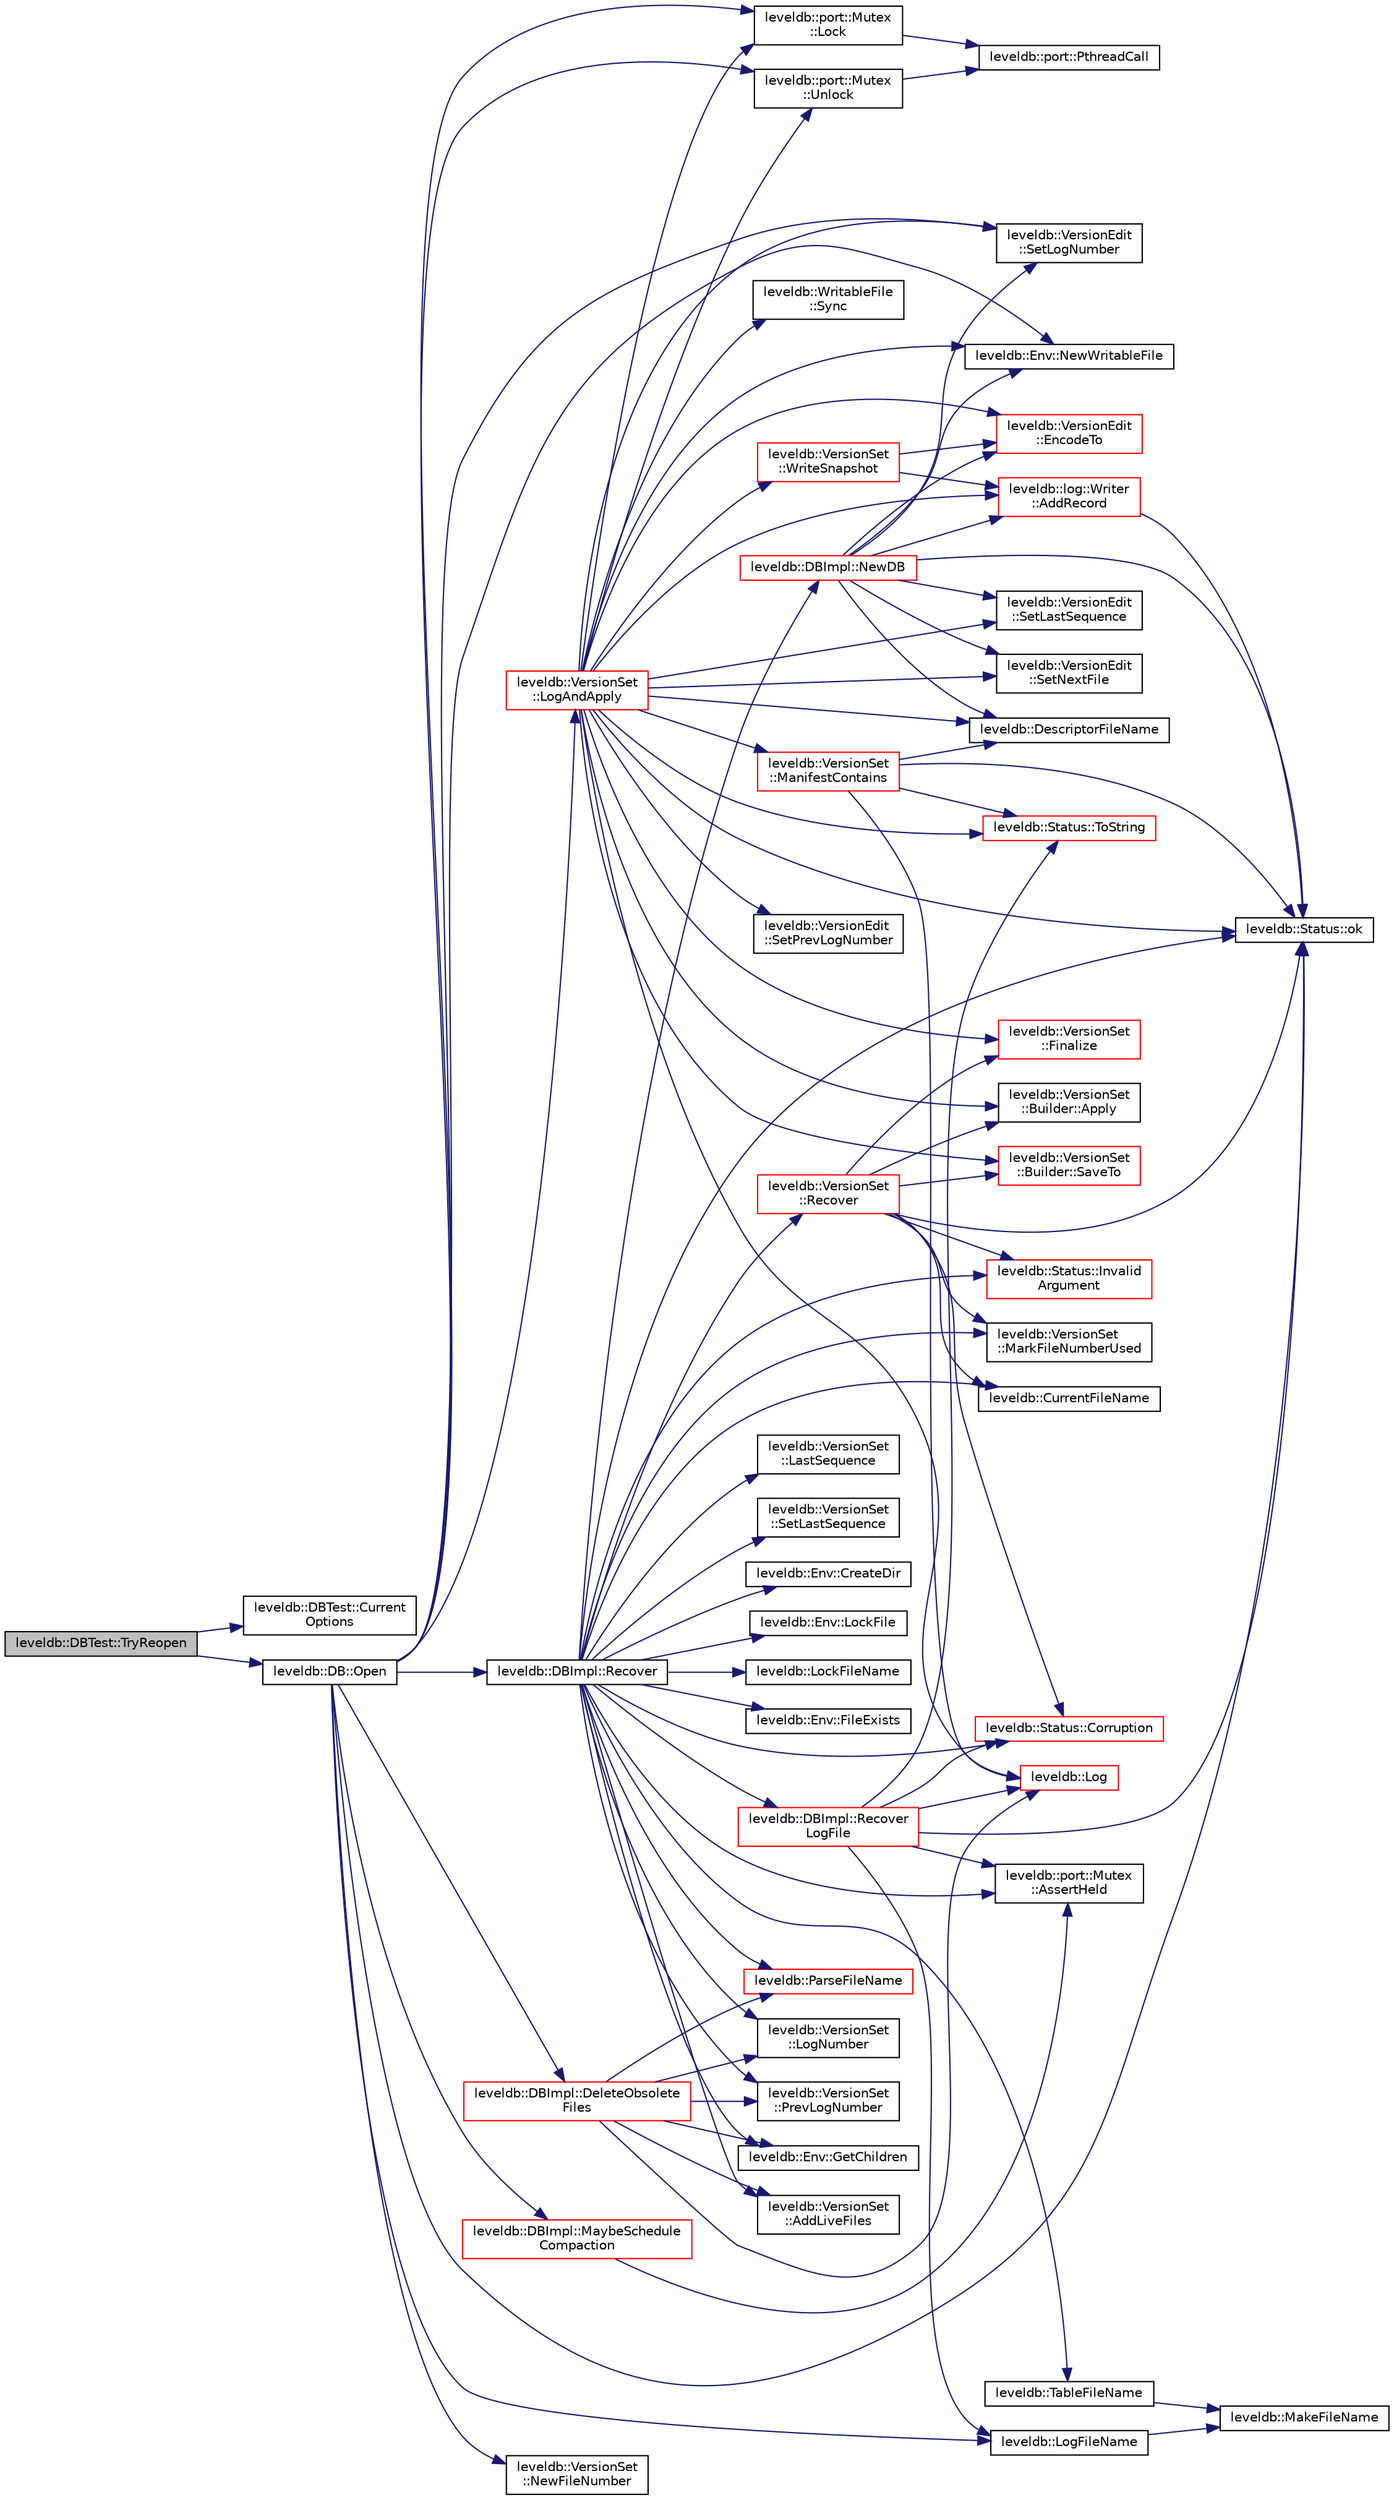 digraph "leveldb::DBTest::TryReopen"
{
  edge [fontname="Helvetica",fontsize="10",labelfontname="Helvetica",labelfontsize="10"];
  node [fontname="Helvetica",fontsize="10",shape=record];
  rankdir="LR";
  Node1 [label="leveldb::DBTest::TryReopen",height=0.2,width=0.4,color="black", fillcolor="grey75", style="filled" fontcolor="black"];
  Node1 -> Node2 [color="midnightblue",fontsize="10",style="solid",fontname="Helvetica"];
  Node2 [label="leveldb::DBTest::Current\lOptions",height=0.2,width=0.4,color="black", fillcolor="white", style="filled",URL="$classleveldb_1_1_d_b_test.html#a68db410e16195a3b67822bec05c06547"];
  Node1 -> Node3 [color="midnightblue",fontsize="10",style="solid",fontname="Helvetica"];
  Node3 [label="leveldb::DB::Open",height=0.2,width=0.4,color="black", fillcolor="white", style="filled",URL="$classleveldb_1_1_d_b.html#ac1da2b48e911287d86f3a3bfa0f851fe"];
  Node3 -> Node4 [color="midnightblue",fontsize="10",style="solid",fontname="Helvetica"];
  Node4 [label="leveldb::port::Mutex\l::Lock",height=0.2,width=0.4,color="black", fillcolor="white", style="filled",URL="$classleveldb_1_1port_1_1_mutex.html#a9a4da7195ce1802c077bc4d0035d4dd1"];
  Node4 -> Node5 [color="midnightblue",fontsize="10",style="solid",fontname="Helvetica"];
  Node5 [label="leveldb::port::PthreadCall",height=0.2,width=0.4,color="black", fillcolor="white", style="filled",URL="$namespaceleveldb_1_1port.html#a614e0b6f0b21d697fe4001dbe3d8798b"];
  Node3 -> Node6 [color="midnightblue",fontsize="10",style="solid",fontname="Helvetica"];
  Node6 [label="leveldb::DBImpl::Recover",height=0.2,width=0.4,color="black", fillcolor="white", style="filled",URL="$classleveldb_1_1_d_b_impl.html#aa9a573026c03e8485471f583316943b0"];
  Node6 -> Node7 [color="midnightblue",fontsize="10",style="solid",fontname="Helvetica"];
  Node7 [label="leveldb::port::Mutex\l::AssertHeld",height=0.2,width=0.4,color="black", fillcolor="white", style="filled",URL="$classleveldb_1_1port_1_1_mutex.html#a9793393529f59bbb4adaf152bbbab42c"];
  Node6 -> Node8 [color="midnightblue",fontsize="10",style="solid",fontname="Helvetica"];
  Node8 [label="leveldb::Env::CreateDir",height=0.2,width=0.4,color="black", fillcolor="white", style="filled",URL="$classleveldb_1_1_env.html#ae6b7c8122df5a8020b2a3439ac39646e"];
  Node6 -> Node9 [color="midnightblue",fontsize="10",style="solid",fontname="Helvetica"];
  Node9 [label="leveldb::Env::LockFile",height=0.2,width=0.4,color="black", fillcolor="white", style="filled",URL="$classleveldb_1_1_env.html#a9b7266f0444f832e428328ff19b7b54c"];
  Node6 -> Node10 [color="midnightblue",fontsize="10",style="solid",fontname="Helvetica"];
  Node10 [label="leveldb::LockFileName",height=0.2,width=0.4,color="black", fillcolor="white", style="filled",URL="$namespaceleveldb.html#a9f772d88ab2d47dec0d68e5eb85c579e"];
  Node6 -> Node11 [color="midnightblue",fontsize="10",style="solid",fontname="Helvetica"];
  Node11 [label="leveldb::Status::ok",height=0.2,width=0.4,color="black", fillcolor="white", style="filled",URL="$classleveldb_1_1_status.html#ab31e89a858c766716e3dc952be857c65"];
  Node6 -> Node12 [color="midnightblue",fontsize="10",style="solid",fontname="Helvetica"];
  Node12 [label="leveldb::Env::FileExists",height=0.2,width=0.4,color="black", fillcolor="white", style="filled",URL="$classleveldb_1_1_env.html#acbb85047fdf7bf441bd365cfb09f9ecb"];
  Node6 -> Node13 [color="midnightblue",fontsize="10",style="solid",fontname="Helvetica"];
  Node13 [label="leveldb::CurrentFileName",height=0.2,width=0.4,color="black", fillcolor="white", style="filled",URL="$namespaceleveldb.html#affcb2d434f2a772d7c764cd5d1797a9a"];
  Node6 -> Node14 [color="midnightblue",fontsize="10",style="solid",fontname="Helvetica"];
  Node14 [label="leveldb::DBImpl::NewDB",height=0.2,width=0.4,color="red", fillcolor="white", style="filled",URL="$classleveldb_1_1_d_b_impl.html#acfd8ee23923b6a2afb3016831d751b9b"];
  Node14 -> Node15 [color="midnightblue",fontsize="10",style="solid",fontname="Helvetica"];
  Node15 [label="leveldb::VersionEdit\l::SetLogNumber",height=0.2,width=0.4,color="black", fillcolor="white", style="filled",URL="$classleveldb_1_1_version_edit.html#a47e5c58d34b0e27dc8990687e0c5477a"];
  Node14 -> Node16 [color="midnightblue",fontsize="10",style="solid",fontname="Helvetica"];
  Node16 [label="leveldb::VersionEdit\l::SetNextFile",height=0.2,width=0.4,color="black", fillcolor="white", style="filled",URL="$classleveldb_1_1_version_edit.html#a4c104515adf573be0ead29e6835f14fb"];
  Node14 -> Node17 [color="midnightblue",fontsize="10",style="solid",fontname="Helvetica"];
  Node17 [label="leveldb::VersionEdit\l::SetLastSequence",height=0.2,width=0.4,color="black", fillcolor="white", style="filled",URL="$classleveldb_1_1_version_edit.html#abd6e841ed400672d33d26f4b187a66bf"];
  Node14 -> Node18 [color="midnightblue",fontsize="10",style="solid",fontname="Helvetica"];
  Node18 [label="leveldb::DescriptorFileName",height=0.2,width=0.4,color="black", fillcolor="white", style="filled",URL="$namespaceleveldb.html#a1ea160b70b18dc85b537e16db3d6ddd0"];
  Node14 -> Node19 [color="midnightblue",fontsize="10",style="solid",fontname="Helvetica"];
  Node19 [label="leveldb::Env::NewWritableFile",height=0.2,width=0.4,color="black", fillcolor="white", style="filled",URL="$classleveldb_1_1_env.html#a4566194f3e82fede425fdb5bb355f7de"];
  Node14 -> Node11 [color="midnightblue",fontsize="10",style="solid",fontname="Helvetica"];
  Node14 -> Node20 [color="midnightblue",fontsize="10",style="solid",fontname="Helvetica"];
  Node20 [label="leveldb::VersionEdit\l::EncodeTo",height=0.2,width=0.4,color="red", fillcolor="white", style="filled",URL="$classleveldb_1_1_version_edit.html#aa3161c67223f6c5e843be579a8456086"];
  Node14 -> Node21 [color="midnightblue",fontsize="10",style="solid",fontname="Helvetica"];
  Node21 [label="leveldb::log::Writer\l::AddRecord",height=0.2,width=0.4,color="red", fillcolor="white", style="filled",URL="$classleveldb_1_1log_1_1_writer.html#acb4abda5a5348ac1771657ff01bf2fad"];
  Node21 -> Node11 [color="midnightblue",fontsize="10",style="solid",fontname="Helvetica"];
  Node6 -> Node22 [color="midnightblue",fontsize="10",style="solid",fontname="Helvetica"];
  Node22 [label="leveldb::Status::Invalid\lArgument",height=0.2,width=0.4,color="red", fillcolor="white", style="filled",URL="$classleveldb_1_1_status.html#aefef9f88d0a6ca6d34bd9dec1670309e"];
  Node6 -> Node23 [color="midnightblue",fontsize="10",style="solid",fontname="Helvetica"];
  Node23 [label="leveldb::VersionSet\l::Recover",height=0.2,width=0.4,color="red", fillcolor="white", style="filled",URL="$classleveldb_1_1_version_set.html#a955ff8620ec56742cdc48da0e74ab40b"];
  Node23 -> Node13 [color="midnightblue",fontsize="10",style="solid",fontname="Helvetica"];
  Node23 -> Node11 [color="midnightblue",fontsize="10",style="solid",fontname="Helvetica"];
  Node23 -> Node24 [color="midnightblue",fontsize="10",style="solid",fontname="Helvetica"];
  Node24 [label="leveldb::Status::Corruption",height=0.2,width=0.4,color="red", fillcolor="white", style="filled",URL="$classleveldb_1_1_status.html#a755b1ee5b0029cf9ea1128f1cdff5855"];
  Node23 -> Node22 [color="midnightblue",fontsize="10",style="solid",fontname="Helvetica"];
  Node23 -> Node25 [color="midnightblue",fontsize="10",style="solid",fontname="Helvetica"];
  Node25 [label="leveldb::VersionSet\l::Builder::Apply",height=0.2,width=0.4,color="black", fillcolor="white", style="filled",URL="$classleveldb_1_1_version_set_1_1_builder.html#aef505b4363ebc56b8fa5deb55087993f"];
  Node23 -> Node26 [color="midnightblue",fontsize="10",style="solid",fontname="Helvetica"];
  Node26 [label="leveldb::VersionSet\l::MarkFileNumberUsed",height=0.2,width=0.4,color="black", fillcolor="white", style="filled",URL="$classleveldb_1_1_version_set.html#a8a009a58938b12c7a69bda2b4da115a0"];
  Node23 -> Node27 [color="midnightblue",fontsize="10",style="solid",fontname="Helvetica"];
  Node27 [label="leveldb::VersionSet\l::Builder::SaveTo",height=0.2,width=0.4,color="red", fillcolor="white", style="filled",URL="$classleveldb_1_1_version_set_1_1_builder.html#a429b23cc022cac08ab2ba880ac5803d1"];
  Node23 -> Node28 [color="midnightblue",fontsize="10",style="solid",fontname="Helvetica"];
  Node28 [label="leveldb::VersionSet\l::Finalize",height=0.2,width=0.4,color="red", fillcolor="white", style="filled",URL="$classleveldb_1_1_version_set.html#acea7aa4474cbf0efa6dbf21f3ef90d50"];
  Node6 -> Node29 [color="midnightblue",fontsize="10",style="solid",fontname="Helvetica"];
  Node29 [label="leveldb::VersionSet\l::LogNumber",height=0.2,width=0.4,color="black", fillcolor="white", style="filled",URL="$classleveldb_1_1_version_set.html#a0ff6a25abcf0b0c7d94bd425b6fb0ef2"];
  Node6 -> Node30 [color="midnightblue",fontsize="10",style="solid",fontname="Helvetica"];
  Node30 [label="leveldb::VersionSet\l::PrevLogNumber",height=0.2,width=0.4,color="black", fillcolor="white", style="filled",URL="$classleveldb_1_1_version_set.html#a0c2a382650ba2b987d8059faacbd0c39"];
  Node6 -> Node31 [color="midnightblue",fontsize="10",style="solid",fontname="Helvetica"];
  Node31 [label="leveldb::Env::GetChildren",height=0.2,width=0.4,color="black", fillcolor="white", style="filled",URL="$classleveldb_1_1_env.html#a53028e3112d7bb3bf6574ddaab18d6f6"];
  Node6 -> Node32 [color="midnightblue",fontsize="10",style="solid",fontname="Helvetica"];
  Node32 [label="leveldb::VersionSet\l::AddLiveFiles",height=0.2,width=0.4,color="black", fillcolor="white", style="filled",URL="$classleveldb_1_1_version_set.html#a3b3c810f0fea88db81b94e604b3dd78f"];
  Node6 -> Node33 [color="midnightblue",fontsize="10",style="solid",fontname="Helvetica"];
  Node33 [label="leveldb::ParseFileName",height=0.2,width=0.4,color="red", fillcolor="white", style="filled",URL="$namespaceleveldb.html#af18fdbbcb483d40c35b4aaa4f00d3f6c"];
  Node6 -> Node24 [color="midnightblue",fontsize="10",style="solid",fontname="Helvetica"];
  Node6 -> Node34 [color="midnightblue",fontsize="10",style="solid",fontname="Helvetica"];
  Node34 [label="leveldb::TableFileName",height=0.2,width=0.4,color="black", fillcolor="white", style="filled",URL="$namespaceleveldb.html#ac9107e52d0ead114d749dc4b06dfd3ec"];
  Node34 -> Node35 [color="midnightblue",fontsize="10",style="solid",fontname="Helvetica"];
  Node35 [label="leveldb::MakeFileName",height=0.2,width=0.4,color="black", fillcolor="white", style="filled",URL="$namespaceleveldb.html#a96df2d1ac438f65a90ba02abdb8eed3b"];
  Node6 -> Node36 [color="midnightblue",fontsize="10",style="solid",fontname="Helvetica"];
  Node36 [label="leveldb::DBImpl::Recover\lLogFile",height=0.2,width=0.4,color="red", fillcolor="white", style="filled",URL="$classleveldb_1_1_d_b_impl.html#ac9e2ce8c5013d78ba19e8417f94fdad8"];
  Node36 -> Node37 [color="midnightblue",fontsize="10",style="solid",fontname="Helvetica"];
  Node37 [label="leveldb::Log",height=0.2,width=0.4,color="red", fillcolor="white", style="filled",URL="$namespaceleveldb.html#aeba9623ceee38be99bed2bc1ae082954"];
  Node36 -> Node38 [color="midnightblue",fontsize="10",style="solid",fontname="Helvetica"];
  Node38 [label="leveldb::Status::ToString",height=0.2,width=0.4,color="red", fillcolor="white", style="filled",URL="$classleveldb_1_1_status.html#aa8b56d8fe2cd1873778de5d1e5407866"];
  Node36 -> Node7 [color="midnightblue",fontsize="10",style="solid",fontname="Helvetica"];
  Node36 -> Node39 [color="midnightblue",fontsize="10",style="solid",fontname="Helvetica"];
  Node39 [label="leveldb::LogFileName",height=0.2,width=0.4,color="black", fillcolor="white", style="filled",URL="$namespaceleveldb.html#ae5aadcd574cc5186e7821177d44f4c6c"];
  Node39 -> Node35 [color="midnightblue",fontsize="10",style="solid",fontname="Helvetica"];
  Node36 -> Node11 [color="midnightblue",fontsize="10",style="solid",fontname="Helvetica"];
  Node36 -> Node24 [color="midnightblue",fontsize="10",style="solid",fontname="Helvetica"];
  Node6 -> Node26 [color="midnightblue",fontsize="10",style="solid",fontname="Helvetica"];
  Node6 -> Node40 [color="midnightblue",fontsize="10",style="solid",fontname="Helvetica"];
  Node40 [label="leveldb::VersionSet\l::LastSequence",height=0.2,width=0.4,color="black", fillcolor="white", style="filled",URL="$classleveldb_1_1_version_set.html#acbbb32422426416b0d5e58d35b151526"];
  Node6 -> Node41 [color="midnightblue",fontsize="10",style="solid",fontname="Helvetica"];
  Node41 [label="leveldb::VersionSet\l::SetLastSequence",height=0.2,width=0.4,color="black", fillcolor="white", style="filled",URL="$classleveldb_1_1_version_set.html#a2234860e72a1ac7361d7bee107da6a07"];
  Node3 -> Node11 [color="midnightblue",fontsize="10",style="solid",fontname="Helvetica"];
  Node3 -> Node42 [color="midnightblue",fontsize="10",style="solid",fontname="Helvetica"];
  Node42 [label="leveldb::VersionSet\l::NewFileNumber",height=0.2,width=0.4,color="black", fillcolor="white", style="filled",URL="$classleveldb_1_1_version_set.html#ac4086c848479e74c1d9eb95e250e7167"];
  Node3 -> Node19 [color="midnightblue",fontsize="10",style="solid",fontname="Helvetica"];
  Node3 -> Node39 [color="midnightblue",fontsize="10",style="solid",fontname="Helvetica"];
  Node3 -> Node15 [color="midnightblue",fontsize="10",style="solid",fontname="Helvetica"];
  Node3 -> Node43 [color="midnightblue",fontsize="10",style="solid",fontname="Helvetica"];
  Node43 [label="leveldb::VersionSet\l::LogAndApply",height=0.2,width=0.4,color="red", fillcolor="white", style="filled",URL="$classleveldb_1_1_version_set.html#ac1d014901be7095ace1aaec0cf391fb6"];
  Node43 -> Node15 [color="midnightblue",fontsize="10",style="solid",fontname="Helvetica"];
  Node43 -> Node44 [color="midnightblue",fontsize="10",style="solid",fontname="Helvetica"];
  Node44 [label="leveldb::VersionEdit\l::SetPrevLogNumber",height=0.2,width=0.4,color="black", fillcolor="white", style="filled",URL="$classleveldb_1_1_version_edit.html#ac1b5689f62e7a8f63c4eefa437a4f2f3"];
  Node43 -> Node16 [color="midnightblue",fontsize="10",style="solid",fontname="Helvetica"];
  Node43 -> Node17 [color="midnightblue",fontsize="10",style="solid",fontname="Helvetica"];
  Node43 -> Node25 [color="midnightblue",fontsize="10",style="solid",fontname="Helvetica"];
  Node43 -> Node27 [color="midnightblue",fontsize="10",style="solid",fontname="Helvetica"];
  Node43 -> Node28 [color="midnightblue",fontsize="10",style="solid",fontname="Helvetica"];
  Node43 -> Node18 [color="midnightblue",fontsize="10",style="solid",fontname="Helvetica"];
  Node43 -> Node19 [color="midnightblue",fontsize="10",style="solid",fontname="Helvetica"];
  Node43 -> Node11 [color="midnightblue",fontsize="10",style="solid",fontname="Helvetica"];
  Node43 -> Node45 [color="midnightblue",fontsize="10",style="solid",fontname="Helvetica"];
  Node45 [label="leveldb::VersionSet\l::WriteSnapshot",height=0.2,width=0.4,color="red", fillcolor="white", style="filled",URL="$classleveldb_1_1_version_set.html#a0363416d0bee83bb1558837c1dd90830"];
  Node45 -> Node20 [color="midnightblue",fontsize="10",style="solid",fontname="Helvetica"];
  Node45 -> Node21 [color="midnightblue",fontsize="10",style="solid",fontname="Helvetica"];
  Node43 -> Node46 [color="midnightblue",fontsize="10",style="solid",fontname="Helvetica"];
  Node46 [label="leveldb::port::Mutex\l::Unlock",height=0.2,width=0.4,color="black", fillcolor="white", style="filled",URL="$classleveldb_1_1port_1_1_mutex.html#a9d69a21c53dad7732b2006acf87f006b"];
  Node46 -> Node5 [color="midnightblue",fontsize="10",style="solid",fontname="Helvetica"];
  Node43 -> Node20 [color="midnightblue",fontsize="10",style="solid",fontname="Helvetica"];
  Node43 -> Node21 [color="midnightblue",fontsize="10",style="solid",fontname="Helvetica"];
  Node43 -> Node47 [color="midnightblue",fontsize="10",style="solid",fontname="Helvetica"];
  Node47 [label="leveldb::WritableFile\l::Sync",height=0.2,width=0.4,color="black", fillcolor="white", style="filled",URL="$classleveldb_1_1_writable_file.html#a2d2dcef02a2c9e71f3d39125bcd5a606"];
  Node43 -> Node37 [color="midnightblue",fontsize="10",style="solid",fontname="Helvetica"];
  Node43 -> Node38 [color="midnightblue",fontsize="10",style="solid",fontname="Helvetica"];
  Node43 -> Node48 [color="midnightblue",fontsize="10",style="solid",fontname="Helvetica"];
  Node48 [label="leveldb::VersionSet\l::ManifestContains",height=0.2,width=0.4,color="red", fillcolor="white", style="filled",URL="$classleveldb_1_1_version_set.html#a3c18dccd157ff74f4f3a1dbe9ed35e8f"];
  Node48 -> Node18 [color="midnightblue",fontsize="10",style="solid",fontname="Helvetica"];
  Node48 -> Node37 [color="midnightblue",fontsize="10",style="solid",fontname="Helvetica"];
  Node48 -> Node11 [color="midnightblue",fontsize="10",style="solid",fontname="Helvetica"];
  Node48 -> Node38 [color="midnightblue",fontsize="10",style="solid",fontname="Helvetica"];
  Node43 -> Node4 [color="midnightblue",fontsize="10",style="solid",fontname="Helvetica"];
  Node3 -> Node49 [color="midnightblue",fontsize="10",style="solid",fontname="Helvetica"];
  Node49 [label="leveldb::DBImpl::DeleteObsolete\lFiles",height=0.2,width=0.4,color="red", fillcolor="white", style="filled",URL="$classleveldb_1_1_d_b_impl.html#a193cbda79a60ec9d3b83991cf7be91cf"];
  Node49 -> Node32 [color="midnightblue",fontsize="10",style="solid",fontname="Helvetica"];
  Node49 -> Node31 [color="midnightblue",fontsize="10",style="solid",fontname="Helvetica"];
  Node49 -> Node33 [color="midnightblue",fontsize="10",style="solid",fontname="Helvetica"];
  Node49 -> Node29 [color="midnightblue",fontsize="10",style="solid",fontname="Helvetica"];
  Node49 -> Node30 [color="midnightblue",fontsize="10",style="solid",fontname="Helvetica"];
  Node49 -> Node37 [color="midnightblue",fontsize="10",style="solid",fontname="Helvetica"];
  Node3 -> Node50 [color="midnightblue",fontsize="10",style="solid",fontname="Helvetica"];
  Node50 [label="leveldb::DBImpl::MaybeSchedule\lCompaction",height=0.2,width=0.4,color="red", fillcolor="white", style="filled",URL="$classleveldb_1_1_d_b_impl.html#a91134e3ca9d5c6220dd45f19d461a831"];
  Node50 -> Node7 [color="midnightblue",fontsize="10",style="solid",fontname="Helvetica"];
  Node3 -> Node46 [color="midnightblue",fontsize="10",style="solid",fontname="Helvetica"];
}
